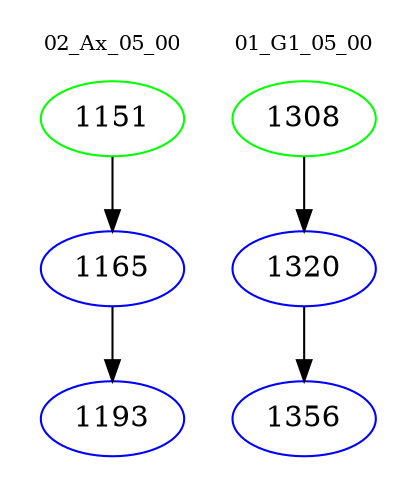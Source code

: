 digraph{
subgraph cluster_0 {
color = white
label = "02_Ax_05_00";
fontsize=10;
T0_1151 [label="1151", color="green"]
T0_1151 -> T0_1165 [color="black"]
T0_1165 [label="1165", color="blue"]
T0_1165 -> T0_1193 [color="black"]
T0_1193 [label="1193", color="blue"]
}
subgraph cluster_1 {
color = white
label = "01_G1_05_00";
fontsize=10;
T1_1308 [label="1308", color="green"]
T1_1308 -> T1_1320 [color="black"]
T1_1320 [label="1320", color="blue"]
T1_1320 -> T1_1356 [color="black"]
T1_1356 [label="1356", color="blue"]
}
}

